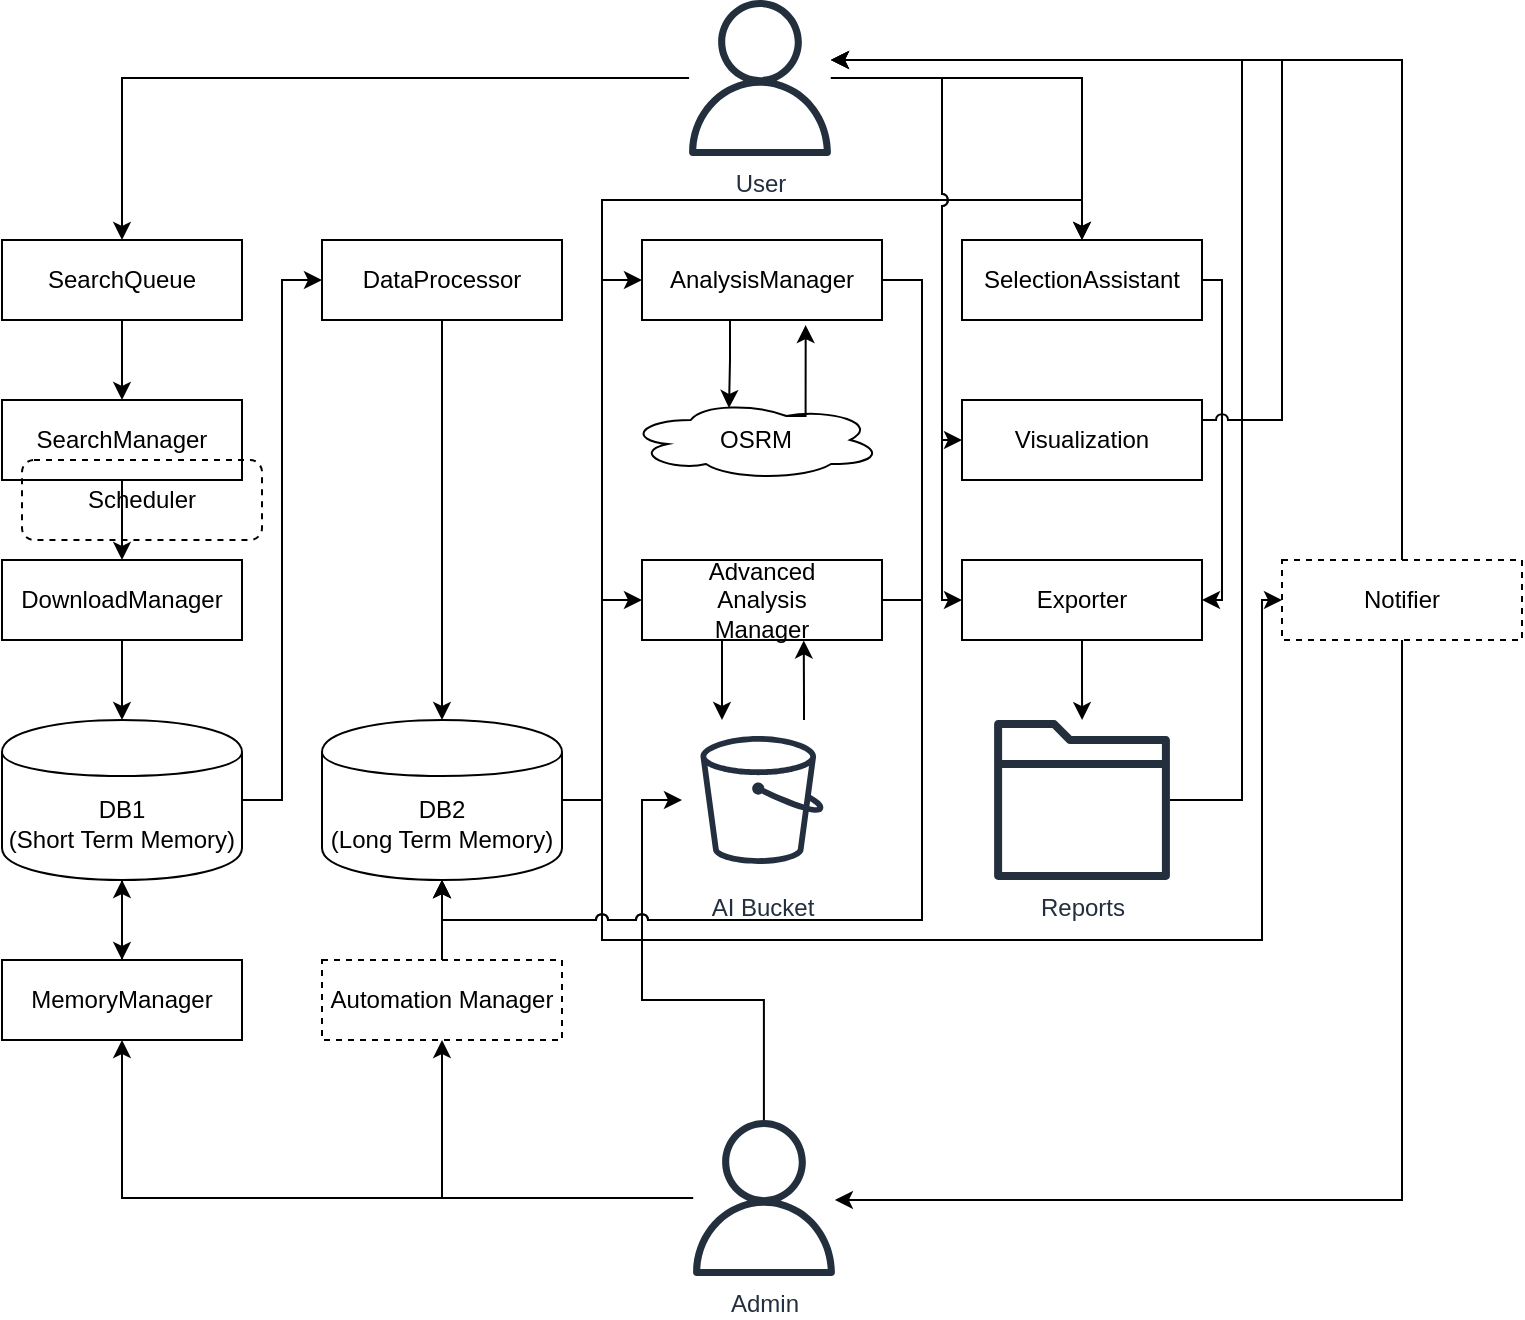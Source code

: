 <mxfile version="26.1.3">
  <diagram name="Página-1" id="O-JrP3M6-fUGxqNiXoyq">
    <mxGraphModel dx="1223" dy="675" grid="1" gridSize="10" guides="1" tooltips="1" connect="1" arrows="1" fold="1" page="1" pageScale="1" pageWidth="1169" pageHeight="827" math="0" shadow="0">
      <root>
        <mxCell id="0" />
        <mxCell id="1" parent="0" />
        <mxCell id="G0Jg8NX9_WpLnd-BKgSH-25" value="Scheduler" style="rounded=1;whiteSpace=wrap;html=1;dashed=1;fillStyle=auto;fillColor=none;glass=0;shadow=0;" parent="1" vertex="1">
          <mxGeometry x="250" y="310" width="120" height="40" as="geometry" />
        </mxCell>
        <mxCell id="G0Jg8NX9_WpLnd-BKgSH-37" style="edgeStyle=orthogonalEdgeStyle;rounded=0;orthogonalLoop=1;jettySize=auto;html=1;entryX=0;entryY=0.5;entryDx=0;entryDy=0;jumpStyle=arc;" parent="1" source="G0Jg8NX9_WpLnd-BKgSH-1" target="G0Jg8NX9_WpLnd-BKgSH-15" edge="1">
          <mxGeometry relative="1" as="geometry" />
        </mxCell>
        <mxCell id="G0Jg8NX9_WpLnd-BKgSH-66" style="edgeStyle=orthogonalEdgeStyle;rounded=0;orthogonalLoop=1;jettySize=auto;html=1;" parent="1" source="G0Jg8NX9_WpLnd-BKgSH-1" target="G0Jg8NX9_WpLnd-BKgSH-21" edge="1">
          <mxGeometry relative="1" as="geometry" />
        </mxCell>
        <mxCell id="G0Jg8NX9_WpLnd-BKgSH-1" value="DB1&lt;div&gt;(Short Term Memory)&lt;/div&gt;" style="shape=cylinder;whiteSpace=wrap;html=1;boundedLbl=1;backgroundOutline=1;fillStyle=auto;fillColor=none;" parent="1" vertex="1">
          <mxGeometry x="240" y="440" width="120" height="80" as="geometry" />
        </mxCell>
        <mxCell id="G0Jg8NX9_WpLnd-BKgSH-42" style="edgeStyle=orthogonalEdgeStyle;rounded=0;orthogonalLoop=1;jettySize=auto;html=1;entryX=0;entryY=0.5;entryDx=0;entryDy=0;strokeColor=default;jumpStyle=arc;" parent="1" source="G0Jg8NX9_WpLnd-BKgSH-2" target="G0Jg8NX9_WpLnd-BKgSH-16" edge="1">
          <mxGeometry relative="1" as="geometry" />
        </mxCell>
        <mxCell id="G0Jg8NX9_WpLnd-BKgSH-44" style="edgeStyle=orthogonalEdgeStyle;rounded=0;orthogonalLoop=1;jettySize=auto;html=1;entryX=0;entryY=0.5;entryDx=0;entryDy=0;" parent="1" source="G0Jg8NX9_WpLnd-BKgSH-2" target="G0Jg8NX9_WpLnd-BKgSH-17" edge="1">
          <mxGeometry relative="1" as="geometry" />
        </mxCell>
        <mxCell id="G0Jg8NX9_WpLnd-BKgSH-53" style="edgeStyle=orthogonalEdgeStyle;rounded=0;orthogonalLoop=1;jettySize=auto;html=1;entryX=0.5;entryY=0;entryDx=0;entryDy=0;jumpStyle=arc;" parent="1" source="G0Jg8NX9_WpLnd-BKgSH-2" target="G0Jg8NX9_WpLnd-BKgSH-22" edge="1">
          <mxGeometry relative="1" as="geometry">
            <Array as="points">
              <mxPoint x="540" y="480" />
              <mxPoint x="540" y="180" />
              <mxPoint x="780" y="180" />
            </Array>
          </mxGeometry>
        </mxCell>
        <mxCell id="G0Jg8NX9_WpLnd-BKgSH-71" style="edgeStyle=orthogonalEdgeStyle;rounded=0;orthogonalLoop=1;jettySize=auto;html=1;entryX=0;entryY=0.5;entryDx=0;entryDy=0;" parent="1" source="G0Jg8NX9_WpLnd-BKgSH-2" target="G0Jg8NX9_WpLnd-BKgSH-26" edge="1">
          <mxGeometry relative="1" as="geometry">
            <Array as="points">
              <mxPoint x="540" y="480" />
              <mxPoint x="540" y="550" />
              <mxPoint x="870" y="550" />
              <mxPoint x="870" y="380" />
            </Array>
          </mxGeometry>
        </mxCell>
        <mxCell id="G0Jg8NX9_WpLnd-BKgSH-2" value="DB2&lt;div&gt;(Long Term Memory)&lt;/div&gt;" style="shape=cylinder;whiteSpace=wrap;html=1;boundedLbl=1;backgroundOutline=1;fillColor=none;" parent="1" vertex="1">
          <mxGeometry x="400" y="440" width="120" height="80" as="geometry" />
        </mxCell>
        <mxCell id="G0Jg8NX9_WpLnd-BKgSH-32" style="edgeStyle=orthogonalEdgeStyle;rounded=0;orthogonalLoop=1;jettySize=auto;html=1;jumpStyle=arc;flowAnimation=0;flowAnimationTimingFunction=linear;fixDash=0;noJump=0;ignoreEdge=0;" parent="1" source="G0Jg8NX9_WpLnd-BKgSH-5" target="G0Jg8NX9_WpLnd-BKgSH-10" edge="1">
          <mxGeometry relative="1" as="geometry" />
        </mxCell>
        <mxCell id="G0Jg8NX9_WpLnd-BKgSH-54" style="edgeStyle=orthogonalEdgeStyle;rounded=0;orthogonalLoop=1;jettySize=auto;html=1;entryX=0.5;entryY=0;entryDx=0;entryDy=0;" parent="1" source="G0Jg8NX9_WpLnd-BKgSH-5" target="G0Jg8NX9_WpLnd-BKgSH-22" edge="1">
          <mxGeometry relative="1" as="geometry">
            <Array as="points">
              <mxPoint x="780" y="119" />
            </Array>
          </mxGeometry>
        </mxCell>
        <mxCell id="G0Jg8NX9_WpLnd-BKgSH-56" style="edgeStyle=orthogonalEdgeStyle;rounded=0;orthogonalLoop=1;jettySize=auto;html=1;jumpStyle=arc;" parent="1" source="G0Jg8NX9_WpLnd-BKgSH-5" target="G0Jg8NX9_WpLnd-BKgSH-23" edge="1">
          <mxGeometry relative="1" as="geometry">
            <Array as="points">
              <mxPoint x="710" y="119" />
              <mxPoint x="710" y="300" />
            </Array>
          </mxGeometry>
        </mxCell>
        <mxCell id="G0Jg8NX9_WpLnd-BKgSH-58" style="edgeStyle=orthogonalEdgeStyle;rounded=0;orthogonalLoop=1;jettySize=auto;html=1;entryX=0;entryY=0.5;entryDx=0;entryDy=0;flowAnimation=0;curved=0;jumpStyle=arc;" parent="1" source="G0Jg8NX9_WpLnd-BKgSH-5" target="G0Jg8NX9_WpLnd-BKgSH-24" edge="1">
          <mxGeometry relative="1" as="geometry">
            <Array as="points">
              <mxPoint x="710" y="119" />
              <mxPoint x="710" y="380" />
            </Array>
          </mxGeometry>
        </mxCell>
        <mxCell id="G0Jg8NX9_WpLnd-BKgSH-5" value="User" style="sketch=0;outlineConnect=0;fontColor=#232F3E;gradientColor=none;fillColor=#232F3D;strokeColor=none;dashed=0;verticalLabelPosition=bottom;verticalAlign=top;align=center;html=1;fontSize=12;fontStyle=0;aspect=fixed;pointerEvents=1;shape=mxgraph.aws4.user;" parent="1" vertex="1">
          <mxGeometry x="580" y="80" width="78" height="78" as="geometry" />
        </mxCell>
        <mxCell id="G0Jg8NX9_WpLnd-BKgSH-61" style="edgeStyle=orthogonalEdgeStyle;rounded=0;orthogonalLoop=1;jettySize=auto;html=1;" parent="1" source="G0Jg8NX9_WpLnd-BKgSH-7" target="G0Jg8NX9_WpLnd-BKgSH-21" edge="1">
          <mxGeometry relative="1" as="geometry">
            <mxPoint x="310" y="690" as="targetPoint" />
          </mxGeometry>
        </mxCell>
        <mxCell id="G0Jg8NX9_WpLnd-BKgSH-63" style="edgeStyle=orthogonalEdgeStyle;rounded=0;orthogonalLoop=1;jettySize=auto;html=1;" parent="1" source="G0Jg8NX9_WpLnd-BKgSH-7" target="G0Jg8NX9_WpLnd-BKgSH-14" edge="1">
          <mxGeometry relative="1" as="geometry">
            <Array as="points">
              <mxPoint x="621" y="580" />
              <mxPoint x="560" y="580" />
              <mxPoint x="560" y="480" />
            </Array>
          </mxGeometry>
        </mxCell>
        <mxCell id="G0Jg8NX9_WpLnd-BKgSH-64" style="edgeStyle=orthogonalEdgeStyle;rounded=0;orthogonalLoop=1;jettySize=auto;html=1;entryX=0.5;entryY=1;entryDx=0;entryDy=0;" parent="1" source="G0Jg8NX9_WpLnd-BKgSH-7" target="G0Jg8NX9_WpLnd-BKgSH-27" edge="1">
          <mxGeometry relative="1" as="geometry" />
        </mxCell>
        <mxCell id="G0Jg8NX9_WpLnd-BKgSH-7" value="Admin" style="sketch=0;outlineConnect=0;fontColor=#232F3E;gradientColor=none;fillColor=#232F3D;strokeColor=none;dashed=0;verticalLabelPosition=bottom;verticalAlign=top;align=center;html=1;fontSize=12;fontStyle=0;aspect=fixed;pointerEvents=1;shape=mxgraph.aws4.user;" parent="1" vertex="1">
          <mxGeometry x="582" y="640" width="78" height="78" as="geometry" />
        </mxCell>
        <mxCell id="G0Jg8NX9_WpLnd-BKgSH-49" style="edgeStyle=orthogonalEdgeStyle;rounded=0;orthogonalLoop=1;jettySize=auto;html=1;entryX=0.682;entryY=1.064;entryDx=0;entryDy=0;entryPerimeter=0;exitX=0.625;exitY=0.2;exitDx=0;exitDy=0;exitPerimeter=0;" parent="1" source="G0Jg8NX9_WpLnd-BKgSH-8" target="G0Jg8NX9_WpLnd-BKgSH-16" edge="1">
          <mxGeometry relative="1" as="geometry">
            <Array as="points">
              <mxPoint x="642" y="288" />
            </Array>
          </mxGeometry>
        </mxCell>
        <mxCell id="G0Jg8NX9_WpLnd-BKgSH-8" value="OSRM" style="ellipse;shape=cloud;whiteSpace=wrap;html=1;fillColor=none;" parent="1" vertex="1">
          <mxGeometry x="552.5" y="280" width="127.5" height="40" as="geometry" />
        </mxCell>
        <mxCell id="G0Jg8NX9_WpLnd-BKgSH-34" style="edgeStyle=orthogonalEdgeStyle;rounded=0;orthogonalLoop=1;jettySize=auto;html=1;jumpStyle=arc;" parent="1" source="G0Jg8NX9_WpLnd-BKgSH-10" target="G0Jg8NX9_WpLnd-BKgSH-11" edge="1">
          <mxGeometry relative="1" as="geometry" />
        </mxCell>
        <mxCell id="G0Jg8NX9_WpLnd-BKgSH-10" value="SearchQueue" style="rounded=0;whiteSpace=wrap;html=1;fillStyle=auto;fillColor=none;" parent="1" vertex="1">
          <mxGeometry x="240" y="200" width="120" height="40" as="geometry" />
        </mxCell>
        <mxCell id="G0Jg8NX9_WpLnd-BKgSH-35" style="edgeStyle=orthogonalEdgeStyle;rounded=0;orthogonalLoop=1;jettySize=auto;html=1;jumpStyle=arc;" parent="1" source="G0Jg8NX9_WpLnd-BKgSH-11" target="G0Jg8NX9_WpLnd-BKgSH-12" edge="1">
          <mxGeometry relative="1" as="geometry" />
        </mxCell>
        <mxCell id="G0Jg8NX9_WpLnd-BKgSH-11" value="SearchManager" style="rounded=0;whiteSpace=wrap;html=1;fillStyle=auto;fillColor=none;" parent="1" vertex="1">
          <mxGeometry x="240" y="280" width="120" height="40" as="geometry" />
        </mxCell>
        <mxCell id="G0Jg8NX9_WpLnd-BKgSH-36" style="edgeStyle=orthogonalEdgeStyle;rounded=0;orthogonalLoop=1;jettySize=auto;html=1;jumpStyle=arc;" parent="1" source="G0Jg8NX9_WpLnd-BKgSH-12" target="G0Jg8NX9_WpLnd-BKgSH-1" edge="1">
          <mxGeometry relative="1" as="geometry" />
        </mxCell>
        <mxCell id="G0Jg8NX9_WpLnd-BKgSH-12" value="DownloadManager" style="rounded=0;whiteSpace=wrap;html=1;fillStyle=auto;fillColor=none;" parent="1" vertex="1">
          <mxGeometry x="240" y="360" width="120" height="40" as="geometry" />
        </mxCell>
        <mxCell id="G0Jg8NX9_WpLnd-BKgSH-52" style="edgeStyle=orthogonalEdgeStyle;rounded=0;orthogonalLoop=1;jettySize=auto;html=1;entryX=0.674;entryY=1.006;entryDx=0;entryDy=0;entryPerimeter=0;" parent="1" source="G0Jg8NX9_WpLnd-BKgSH-14" target="G0Jg8NX9_WpLnd-BKgSH-17" edge="1">
          <mxGeometry relative="1" as="geometry">
            <Array as="points">
              <mxPoint x="641" y="430" />
              <mxPoint x="641" y="430" />
            </Array>
          </mxGeometry>
        </mxCell>
        <mxCell id="G0Jg8NX9_WpLnd-BKgSH-14" value="AI Bucket" style="outlineConnect=0;fontColor=#232F3E;gradientColor=none;strokeColor=#232F3E;fillColor=none;dashed=0;verticalLabelPosition=bottom;verticalAlign=top;align=center;html=1;fontSize=12;fontStyle=0;aspect=fixed;shape=mxgraph.aws4.resourceIcon;resIcon=mxgraph.aws4.bucket;" parent="1" vertex="1">
          <mxGeometry x="580" y="440" width="80" height="80" as="geometry" />
        </mxCell>
        <mxCell id="G0Jg8NX9_WpLnd-BKgSH-39" style="edgeStyle=orthogonalEdgeStyle;rounded=0;orthogonalLoop=1;jettySize=auto;html=1;entryX=0.5;entryY=0;entryDx=0;entryDy=0;jumpStyle=arc;" parent="1" source="G0Jg8NX9_WpLnd-BKgSH-15" target="G0Jg8NX9_WpLnd-BKgSH-2" edge="1">
          <mxGeometry relative="1" as="geometry" />
        </mxCell>
        <mxCell id="G0Jg8NX9_WpLnd-BKgSH-15" value="DataProcessor" style="rounded=0;whiteSpace=wrap;html=1;fillColor=none;" parent="1" vertex="1">
          <mxGeometry x="400" y="200" width="120" height="40" as="geometry" />
        </mxCell>
        <mxCell id="G0Jg8NX9_WpLnd-BKgSH-45" style="edgeStyle=orthogonalEdgeStyle;rounded=0;orthogonalLoop=1;jettySize=auto;html=1;entryX=0.5;entryY=1;entryDx=0;entryDy=0;jumpStyle=arc;" parent="1" source="G0Jg8NX9_WpLnd-BKgSH-16" target="G0Jg8NX9_WpLnd-BKgSH-2" edge="1">
          <mxGeometry relative="1" as="geometry">
            <Array as="points">
              <mxPoint x="700" y="220" />
              <mxPoint x="700" y="540" />
              <mxPoint x="460" y="540" />
            </Array>
          </mxGeometry>
        </mxCell>
        <mxCell id="G0Jg8NX9_WpLnd-BKgSH-16" value="AnalysisManager" style="rounded=0;whiteSpace=wrap;html=1;fillColor=none;" parent="1" vertex="1">
          <mxGeometry x="560" y="200" width="120" height="40" as="geometry" />
        </mxCell>
        <mxCell id="G0Jg8NX9_WpLnd-BKgSH-47" style="edgeStyle=orthogonalEdgeStyle;rounded=0;orthogonalLoop=1;jettySize=auto;html=1;entryX=0.5;entryY=1;entryDx=0;entryDy=0;jumpStyle=arc;" parent="1" source="G0Jg8NX9_WpLnd-BKgSH-17" target="G0Jg8NX9_WpLnd-BKgSH-2" edge="1">
          <mxGeometry relative="1" as="geometry">
            <Array as="points">
              <mxPoint x="700" y="380" />
              <mxPoint x="700" y="540" />
              <mxPoint x="460" y="540" />
            </Array>
          </mxGeometry>
        </mxCell>
        <mxCell id="G0Jg8NX9_WpLnd-BKgSH-51" style="edgeStyle=orthogonalEdgeStyle;rounded=0;orthogonalLoop=1;jettySize=auto;html=1;" parent="1" source="G0Jg8NX9_WpLnd-BKgSH-17" target="G0Jg8NX9_WpLnd-BKgSH-14" edge="1">
          <mxGeometry relative="1" as="geometry">
            <Array as="points">
              <mxPoint x="600" y="420" />
              <mxPoint x="600" y="420" />
            </Array>
          </mxGeometry>
        </mxCell>
        <mxCell id="G0Jg8NX9_WpLnd-BKgSH-17" value="Advanced&lt;div&gt;Analysis&lt;/div&gt;&lt;div&gt;Manager&lt;/div&gt;" style="rounded=0;whiteSpace=wrap;html=1;fillColor=none;" parent="1" vertex="1">
          <mxGeometry x="560" y="360" width="120" height="40" as="geometry" />
        </mxCell>
        <mxCell id="G0Jg8NX9_WpLnd-BKgSH-68" style="edgeStyle=orthogonalEdgeStyle;rounded=0;orthogonalLoop=1;jettySize=auto;html=1;" parent="1" source="G0Jg8NX9_WpLnd-BKgSH-21" target="G0Jg8NX9_WpLnd-BKgSH-1" edge="1">
          <mxGeometry relative="1" as="geometry" />
        </mxCell>
        <mxCell id="G0Jg8NX9_WpLnd-BKgSH-21" value="MemoryManager" style="rounded=0;whiteSpace=wrap;html=1;fillStyle=auto;fillColor=none;" parent="1" vertex="1">
          <mxGeometry x="240" y="560" width="120" height="40" as="geometry" />
        </mxCell>
        <mxCell id="G0Jg8NX9_WpLnd-BKgSH-60" style="edgeStyle=orthogonalEdgeStyle;rounded=0;orthogonalLoop=1;jettySize=auto;html=1;jumpStyle=arc;" parent="1" source="G0Jg8NX9_WpLnd-BKgSH-22" target="G0Jg8NX9_WpLnd-BKgSH-24" edge="1">
          <mxGeometry relative="1" as="geometry">
            <mxPoint x="770" y="330" as="targetPoint" />
            <Array as="points">
              <mxPoint x="850" y="220" />
              <mxPoint x="850" y="380" />
            </Array>
          </mxGeometry>
        </mxCell>
        <mxCell id="G0Jg8NX9_WpLnd-BKgSH-22" value="SelectionAssistant" style="rounded=0;whiteSpace=wrap;html=1;fillColor=none;" parent="1" vertex="1">
          <mxGeometry x="720" y="200" width="120" height="40" as="geometry" />
        </mxCell>
        <mxCell id="G0Jg8NX9_WpLnd-BKgSH-55" style="edgeStyle=orthogonalEdgeStyle;rounded=0;orthogonalLoop=1;jettySize=auto;html=1;jumpStyle=arc;" parent="1" source="G0Jg8NX9_WpLnd-BKgSH-23" target="G0Jg8NX9_WpLnd-BKgSH-5" edge="1">
          <mxGeometry relative="1" as="geometry">
            <Array as="points">
              <mxPoint x="880" y="290" />
              <mxPoint x="880" y="110" />
            </Array>
          </mxGeometry>
        </mxCell>
        <mxCell id="G0Jg8NX9_WpLnd-BKgSH-23" value="Visualization" style="rounded=0;whiteSpace=wrap;html=1;fillColor=none;" parent="1" vertex="1">
          <mxGeometry x="720" y="280" width="120" height="40" as="geometry" />
        </mxCell>
        <mxCell id="G0Jg8NX9_WpLnd-BKgSH-59" style="edgeStyle=orthogonalEdgeStyle;rounded=0;orthogonalLoop=1;jettySize=auto;html=1;" parent="1" source="G0Jg8NX9_WpLnd-BKgSH-24" target="G0Jg8NX9_WpLnd-BKgSH-28" edge="1">
          <mxGeometry relative="1" as="geometry" />
        </mxCell>
        <mxCell id="G0Jg8NX9_WpLnd-BKgSH-24" value="Exporter" style="rounded=0;whiteSpace=wrap;html=1;fillColor=none;" parent="1" vertex="1">
          <mxGeometry x="720" y="360" width="120" height="40" as="geometry" />
        </mxCell>
        <mxCell id="G0Jg8NX9_WpLnd-BKgSH-69" style="edgeStyle=orthogonalEdgeStyle;rounded=0;orthogonalLoop=1;jettySize=auto;html=1;" parent="1" source="G0Jg8NX9_WpLnd-BKgSH-26" target="G0Jg8NX9_WpLnd-BKgSH-5" edge="1">
          <mxGeometry relative="1" as="geometry">
            <Array as="points">
              <mxPoint x="940" y="110" />
            </Array>
          </mxGeometry>
        </mxCell>
        <mxCell id="G0Jg8NX9_WpLnd-BKgSH-70" style="edgeStyle=orthogonalEdgeStyle;rounded=0;orthogonalLoop=1;jettySize=auto;html=1;" parent="1" source="G0Jg8NX9_WpLnd-BKgSH-26" target="G0Jg8NX9_WpLnd-BKgSH-7" edge="1">
          <mxGeometry relative="1" as="geometry">
            <Array as="points">
              <mxPoint x="940" y="680" />
            </Array>
          </mxGeometry>
        </mxCell>
        <mxCell id="G0Jg8NX9_WpLnd-BKgSH-26" value="Notifier" style="rounded=0;whiteSpace=wrap;html=1;dashed=1;fillColor=none;" parent="1" vertex="1">
          <mxGeometry x="880" y="360" width="120" height="40" as="geometry" />
        </mxCell>
        <mxCell id="G0Jg8NX9_WpLnd-BKgSH-65" style="edgeStyle=orthogonalEdgeStyle;rounded=0;orthogonalLoop=1;jettySize=auto;html=1;" parent="1" source="G0Jg8NX9_WpLnd-BKgSH-27" target="G0Jg8NX9_WpLnd-BKgSH-2" edge="1">
          <mxGeometry relative="1" as="geometry" />
        </mxCell>
        <mxCell id="G0Jg8NX9_WpLnd-BKgSH-27" value="Automation Manager" style="rounded=0;whiteSpace=wrap;html=1;dashed=1;fillColor=none;" parent="1" vertex="1">
          <mxGeometry x="400" y="560" width="120" height="40" as="geometry" />
        </mxCell>
        <mxCell id="G0Jg8NX9_WpLnd-BKgSH-72" style="edgeStyle=orthogonalEdgeStyle;rounded=0;orthogonalLoop=1;jettySize=auto;html=1;" parent="1" source="G0Jg8NX9_WpLnd-BKgSH-28" target="G0Jg8NX9_WpLnd-BKgSH-5" edge="1">
          <mxGeometry relative="1" as="geometry">
            <Array as="points">
              <mxPoint x="860" y="480" />
              <mxPoint x="860" y="110" />
            </Array>
          </mxGeometry>
        </mxCell>
        <mxCell id="G0Jg8NX9_WpLnd-BKgSH-28" value="Reports" style="outlineConnect=0;fontColor=#232F3E;gradientColor=none;fillColor=#232F3D;strokeColor=none;dashed=0;verticalLabelPosition=bottom;verticalAlign=top;align=center;html=1;fontSize=12;fontStyle=0;aspect=fixed;pointerEvents=1;shape=mxgraph.aws4.folder;" parent="1" vertex="1">
          <mxGeometry x="736.06" y="440" width="87.89" height="80" as="geometry" />
        </mxCell>
        <mxCell id="G0Jg8NX9_WpLnd-BKgSH-48" style="edgeStyle=orthogonalEdgeStyle;rounded=0;orthogonalLoop=1;jettySize=auto;html=1;entryX=0.4;entryY=0.1;entryDx=0;entryDy=0;entryPerimeter=0;" parent="1" source="G0Jg8NX9_WpLnd-BKgSH-16" target="G0Jg8NX9_WpLnd-BKgSH-8" edge="1">
          <mxGeometry relative="1" as="geometry">
            <Array as="points">
              <mxPoint x="604" y="260" />
              <mxPoint x="604" y="260" />
            </Array>
          </mxGeometry>
        </mxCell>
      </root>
    </mxGraphModel>
  </diagram>
</mxfile>

